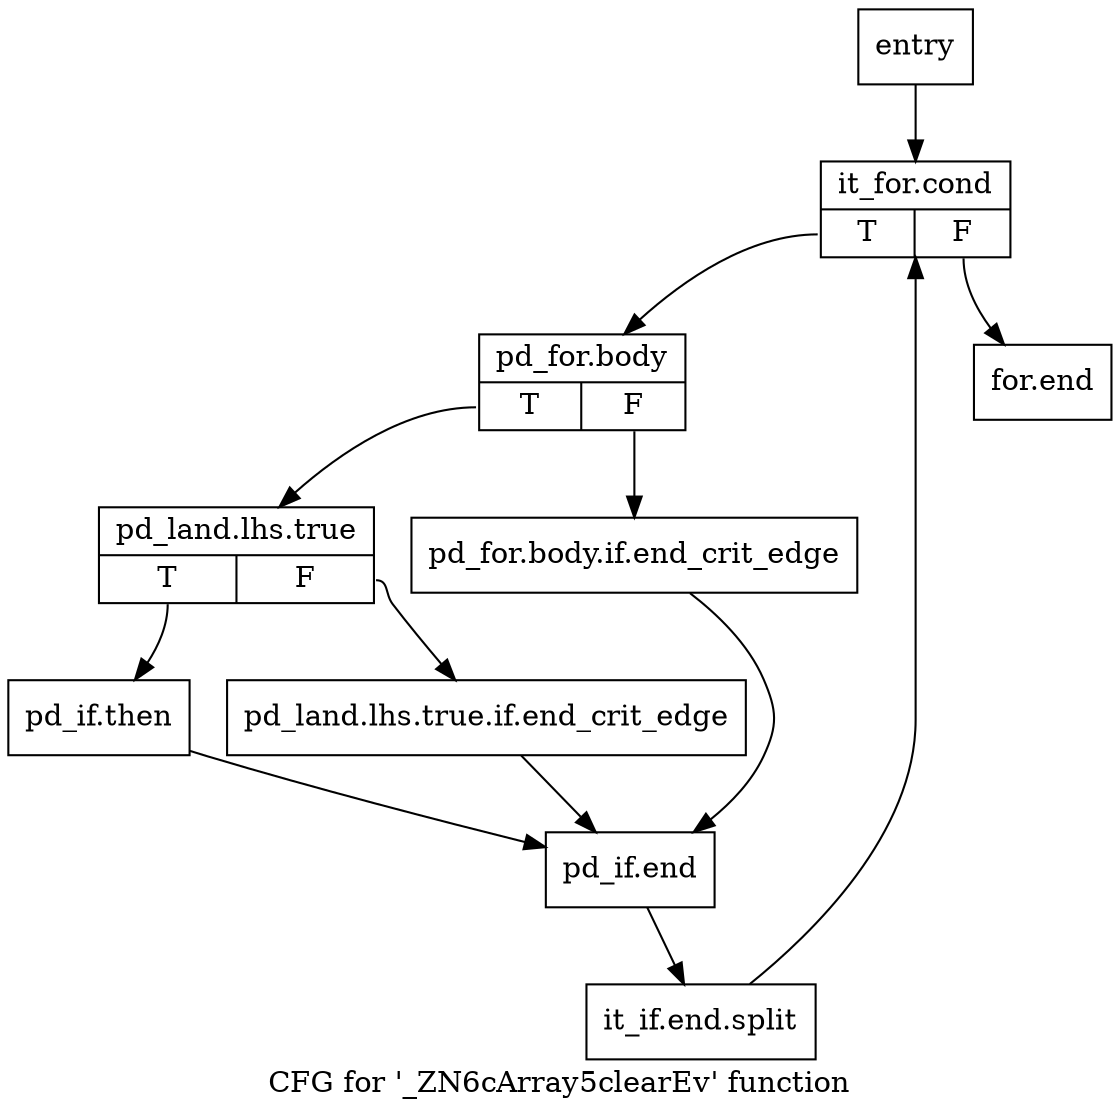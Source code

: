 digraph "CFG for '_ZN6cArray5clearEv' function" {
	label="CFG for '_ZN6cArray5clearEv' function";

	Node0x1a0d270 [shape=record,label="{entry}"];
	Node0x1a0d270 -> Node0x1a0d2c0;
	Node0x1a0d2c0 [shape=record,label="{it_for.cond|{<s0>T|<s1>F}}"];
	Node0x1a0d2c0:s0 -> Node0x1a0d310;
	Node0x1a0d2c0:s1 -> Node0x1a0d4f0;
	Node0x1a0d310 [shape=record,label="{pd_for.body|{<s0>T|<s1>F}}"];
	Node0x1a0d310:s0 -> Node0x1a0d3b0;
	Node0x1a0d310:s1 -> Node0x1a0d360;
	Node0x1a0d360 [shape=record,label="{pd_for.body.if.end_crit_edge}"];
	Node0x1a0d360 -> Node0x1a0d4a0;
	Node0x1a0d3b0 [shape=record,label="{pd_land.lhs.true|{<s0>T|<s1>F}}"];
	Node0x1a0d3b0:s0 -> Node0x1a0d450;
	Node0x1a0d3b0:s1 -> Node0x1a0d400;
	Node0x1a0d400 [shape=record,label="{pd_land.lhs.true.if.end_crit_edge}"];
	Node0x1a0d400 -> Node0x1a0d4a0;
	Node0x1a0d450 [shape=record,label="{pd_if.then}"];
	Node0x1a0d450 -> Node0x1a0d4a0;
	Node0x1a0d4a0 [shape=record,label="{pd_if.end}"];
	Node0x1a0d4a0 -> Node0x459f390;
	Node0x459f390 [shape=record,label="{it_if.end.split}"];
	Node0x459f390 -> Node0x1a0d2c0;
	Node0x1a0d4f0 [shape=record,label="{for.end}"];
}
